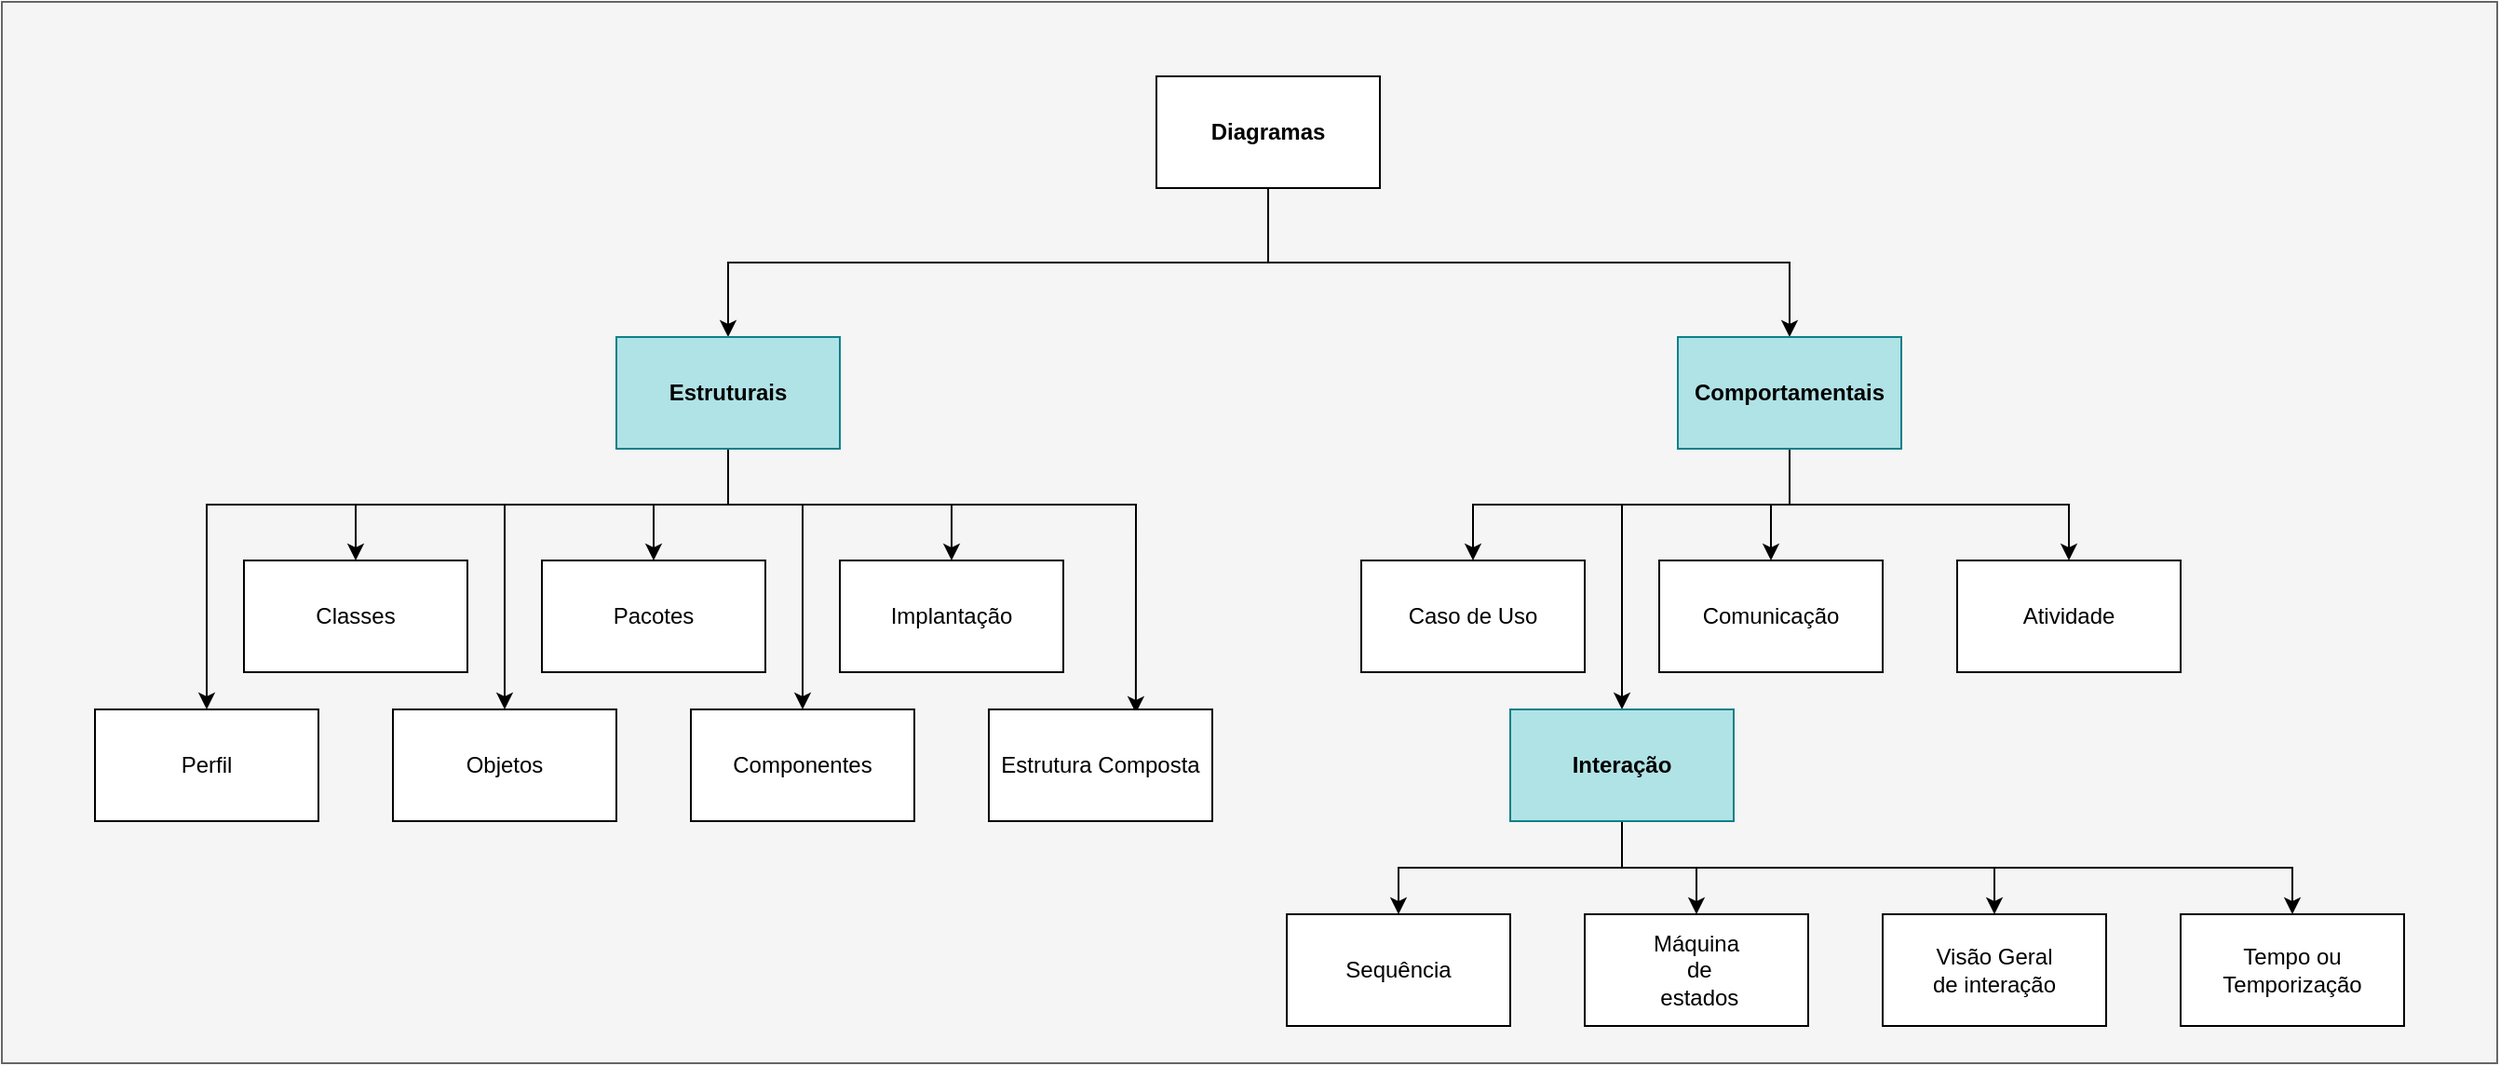 <mxfile version="16.2.4" type="github">
  <diagram id="-Zs6IMRvJbEqUA_x1sDD" name="Page-1">
    <mxGraphModel dx="2272" dy="772" grid="1" gridSize="10" guides="1" tooltips="1" connect="1" arrows="1" fold="1" page="1" pageScale="1" pageWidth="850" pageHeight="1100" math="0" shadow="0">
      <root>
        <mxCell id="0" />
        <mxCell id="1" parent="0" />
        <mxCell id="a3Gq_rASKQ31gIR8x6Hf-35" value="" style="rounded=0;whiteSpace=wrap;html=1;fillColor=#f5f5f5;fontColor=#333333;strokeColor=#666666;" vertex="1" parent="1">
          <mxGeometry x="-130" y="280" width="1340" height="570" as="geometry" />
        </mxCell>
        <mxCell id="a3Gq_rASKQ31gIR8x6Hf-16" style="edgeStyle=orthogonalEdgeStyle;rounded=0;orthogonalLoop=1;jettySize=auto;html=1;exitX=0.5;exitY=1;exitDx=0;exitDy=0;" edge="1" parent="1" source="a3Gq_rASKQ31gIR8x6Hf-1" target="a3Gq_rASKQ31gIR8x6Hf-2">
          <mxGeometry relative="1" as="geometry" />
        </mxCell>
        <mxCell id="a3Gq_rASKQ31gIR8x6Hf-17" style="edgeStyle=orthogonalEdgeStyle;rounded=0;orthogonalLoop=1;jettySize=auto;html=1;exitX=0.5;exitY=1;exitDx=0;exitDy=0;" edge="1" parent="1" source="a3Gq_rASKQ31gIR8x6Hf-1" target="a3Gq_rASKQ31gIR8x6Hf-3">
          <mxGeometry relative="1" as="geometry" />
        </mxCell>
        <mxCell id="a3Gq_rASKQ31gIR8x6Hf-1" value="Diagramas" style="rounded=0;whiteSpace=wrap;html=1;fontStyle=1" vertex="1" parent="1">
          <mxGeometry x="490" y="320" width="120" height="60" as="geometry" />
        </mxCell>
        <mxCell id="a3Gq_rASKQ31gIR8x6Hf-10" style="edgeStyle=orthogonalEdgeStyle;rounded=0;orthogonalLoop=1;jettySize=auto;html=1;entryX=0.5;entryY=0;entryDx=0;entryDy=0;exitX=0.5;exitY=1;exitDx=0;exitDy=0;" edge="1" parent="1" source="a3Gq_rASKQ31gIR8x6Hf-2" target="a3Gq_rASKQ31gIR8x6Hf-4">
          <mxGeometry relative="1" as="geometry" />
        </mxCell>
        <mxCell id="a3Gq_rASKQ31gIR8x6Hf-11" style="edgeStyle=orthogonalEdgeStyle;rounded=0;orthogonalLoop=1;jettySize=auto;html=1;entryX=0.5;entryY=0;entryDx=0;entryDy=0;" edge="1" parent="1" source="a3Gq_rASKQ31gIR8x6Hf-2" target="a3Gq_rASKQ31gIR8x6Hf-5">
          <mxGeometry relative="1" as="geometry">
            <Array as="points">
              <mxPoint x="260" y="550" />
              <mxPoint x="140" y="550" />
            </Array>
          </mxGeometry>
        </mxCell>
        <mxCell id="a3Gq_rASKQ31gIR8x6Hf-12" style="edgeStyle=orthogonalEdgeStyle;rounded=0;orthogonalLoop=1;jettySize=auto;html=1;entryX=0.5;entryY=0;entryDx=0;entryDy=0;" edge="1" parent="1" source="a3Gq_rASKQ31gIR8x6Hf-2" target="a3Gq_rASKQ31gIR8x6Hf-6">
          <mxGeometry relative="1" as="geometry" />
        </mxCell>
        <mxCell id="a3Gq_rASKQ31gIR8x6Hf-13" style="edgeStyle=orthogonalEdgeStyle;rounded=0;orthogonalLoop=1;jettySize=auto;html=1;exitX=0.5;exitY=1;exitDx=0;exitDy=0;" edge="1" parent="1" source="a3Gq_rASKQ31gIR8x6Hf-2" target="a3Gq_rASKQ31gIR8x6Hf-8">
          <mxGeometry relative="1" as="geometry" />
        </mxCell>
        <mxCell id="a3Gq_rASKQ31gIR8x6Hf-14" style="edgeStyle=orthogonalEdgeStyle;rounded=0;orthogonalLoop=1;jettySize=auto;html=1;entryX=0.5;entryY=0;entryDx=0;entryDy=0;" edge="1" parent="1" source="a3Gq_rASKQ31gIR8x6Hf-2" target="a3Gq_rASKQ31gIR8x6Hf-7">
          <mxGeometry relative="1" as="geometry">
            <Array as="points">
              <mxPoint x="260" y="550" />
              <mxPoint x="300" y="550" />
            </Array>
          </mxGeometry>
        </mxCell>
        <mxCell id="a3Gq_rASKQ31gIR8x6Hf-15" style="edgeStyle=orthogonalEdgeStyle;rounded=0;orthogonalLoop=1;jettySize=auto;html=1;entryX=0.658;entryY=0.033;entryDx=0;entryDy=0;entryPerimeter=0;exitX=0.5;exitY=1;exitDx=0;exitDy=0;" edge="1" parent="1" source="a3Gq_rASKQ31gIR8x6Hf-2" target="a3Gq_rASKQ31gIR8x6Hf-9">
          <mxGeometry relative="1" as="geometry">
            <Array as="points">
              <mxPoint x="260" y="550" />
              <mxPoint x="479" y="550" />
            </Array>
          </mxGeometry>
        </mxCell>
        <mxCell id="a3Gq_rASKQ31gIR8x6Hf-34" style="edgeStyle=orthogonalEdgeStyle;rounded=0;orthogonalLoop=1;jettySize=auto;html=1;" edge="1" parent="1" source="a3Gq_rASKQ31gIR8x6Hf-2" target="a3Gq_rASKQ31gIR8x6Hf-33">
          <mxGeometry relative="1" as="geometry">
            <Array as="points">
              <mxPoint x="260" y="550" />
              <mxPoint x="-20" y="550" />
            </Array>
          </mxGeometry>
        </mxCell>
        <mxCell id="a3Gq_rASKQ31gIR8x6Hf-2" value="Estruturais" style="rounded=0;whiteSpace=wrap;html=1;fontStyle=1;fillColor=#b0e3e6;strokeColor=#0e8088;" vertex="1" parent="1">
          <mxGeometry x="200" y="460" width="120" height="60" as="geometry" />
        </mxCell>
        <mxCell id="a3Gq_rASKQ31gIR8x6Hf-25" style="edgeStyle=orthogonalEdgeStyle;rounded=0;orthogonalLoop=1;jettySize=auto;html=1;entryX=0.5;entryY=0;entryDx=0;entryDy=0;" edge="1" parent="1" source="a3Gq_rASKQ31gIR8x6Hf-3" target="a3Gq_rASKQ31gIR8x6Hf-18">
          <mxGeometry relative="1" as="geometry">
            <Array as="points">
              <mxPoint x="830" y="550" />
              <mxPoint x="660" y="550" />
            </Array>
          </mxGeometry>
        </mxCell>
        <mxCell id="a3Gq_rASKQ31gIR8x6Hf-26" style="edgeStyle=orthogonalEdgeStyle;rounded=0;orthogonalLoop=1;jettySize=auto;html=1;entryX=0.5;entryY=0;entryDx=0;entryDy=0;" edge="1" parent="1" source="a3Gq_rASKQ31gIR8x6Hf-3" target="a3Gq_rASKQ31gIR8x6Hf-36">
          <mxGeometry relative="1" as="geometry">
            <Array as="points">
              <mxPoint x="830" y="550" />
              <mxPoint x="740" y="550" />
              <mxPoint x="740" y="660" />
            </Array>
          </mxGeometry>
        </mxCell>
        <mxCell id="a3Gq_rASKQ31gIR8x6Hf-27" style="edgeStyle=orthogonalEdgeStyle;rounded=0;orthogonalLoop=1;jettySize=auto;html=1;" edge="1" parent="1" source="a3Gq_rASKQ31gIR8x6Hf-3" target="a3Gq_rASKQ31gIR8x6Hf-20">
          <mxGeometry relative="1" as="geometry" />
        </mxCell>
        <mxCell id="a3Gq_rASKQ31gIR8x6Hf-29" style="edgeStyle=orthogonalEdgeStyle;rounded=0;orthogonalLoop=1;jettySize=auto;html=1;exitX=0.5;exitY=1;exitDx=0;exitDy=0;" edge="1" parent="1" source="a3Gq_rASKQ31gIR8x6Hf-3" target="a3Gq_rASKQ31gIR8x6Hf-22">
          <mxGeometry relative="1" as="geometry" />
        </mxCell>
        <mxCell id="a3Gq_rASKQ31gIR8x6Hf-3" value="Comportamentais" style="rounded=0;whiteSpace=wrap;html=1;fontStyle=1;fillColor=#b0e3e6;strokeColor=#0e8088;" vertex="1" parent="1">
          <mxGeometry x="770" y="460" width="120" height="60" as="geometry" />
        </mxCell>
        <mxCell id="a3Gq_rASKQ31gIR8x6Hf-4" value="Classes" style="rounded=0;whiteSpace=wrap;html=1;" vertex="1" parent="1">
          <mxGeometry y="580" width="120" height="60" as="geometry" />
        </mxCell>
        <mxCell id="a3Gq_rASKQ31gIR8x6Hf-5" value="Objetos&lt;br&gt;" style="rounded=0;whiteSpace=wrap;html=1;" vertex="1" parent="1">
          <mxGeometry x="80" y="660" width="120" height="60" as="geometry" />
        </mxCell>
        <mxCell id="a3Gq_rASKQ31gIR8x6Hf-6" value="Pacotes" style="rounded=0;whiteSpace=wrap;html=1;" vertex="1" parent="1">
          <mxGeometry x="160" y="580" width="120" height="60" as="geometry" />
        </mxCell>
        <mxCell id="a3Gq_rASKQ31gIR8x6Hf-7" value="Componentes" style="rounded=0;whiteSpace=wrap;html=1;" vertex="1" parent="1">
          <mxGeometry x="240" y="660" width="120" height="60" as="geometry" />
        </mxCell>
        <mxCell id="a3Gq_rASKQ31gIR8x6Hf-8" value="Implantação" style="rounded=0;whiteSpace=wrap;html=1;" vertex="1" parent="1">
          <mxGeometry x="320" y="580" width="120" height="60" as="geometry" />
        </mxCell>
        <mxCell id="a3Gq_rASKQ31gIR8x6Hf-9" value="Estrutura Composta" style="rounded=0;whiteSpace=wrap;html=1;" vertex="1" parent="1">
          <mxGeometry x="400" y="660" width="120" height="60" as="geometry" />
        </mxCell>
        <mxCell id="a3Gq_rASKQ31gIR8x6Hf-18" value="Caso de Uso" style="rounded=0;whiteSpace=wrap;html=1;" vertex="1" parent="1">
          <mxGeometry x="600" y="580" width="120" height="60" as="geometry" />
        </mxCell>
        <mxCell id="a3Gq_rASKQ31gIR8x6Hf-19" value="Sequência" style="rounded=0;whiteSpace=wrap;html=1;" vertex="1" parent="1">
          <mxGeometry x="560" y="770" width="120" height="60" as="geometry" />
        </mxCell>
        <mxCell id="a3Gq_rASKQ31gIR8x6Hf-20" value="Comunicação" style="rounded=0;whiteSpace=wrap;html=1;" vertex="1" parent="1">
          <mxGeometry x="760" y="580" width="120" height="60" as="geometry" />
        </mxCell>
        <mxCell id="a3Gq_rASKQ31gIR8x6Hf-21" value="Máquina&lt;br&gt;&amp;nbsp;de&lt;br&gt;&amp;nbsp;estados" style="rounded=0;whiteSpace=wrap;html=1;" vertex="1" parent="1">
          <mxGeometry x="720" y="770" width="120" height="60" as="geometry" />
        </mxCell>
        <mxCell id="a3Gq_rASKQ31gIR8x6Hf-22" value="Atividade" style="rounded=0;whiteSpace=wrap;html=1;" vertex="1" parent="1">
          <mxGeometry x="920" y="580" width="120" height="60" as="geometry" />
        </mxCell>
        <mxCell id="a3Gq_rASKQ31gIR8x6Hf-23" value="Visão Geral&lt;br&gt;de interação" style="rounded=0;whiteSpace=wrap;html=1;" vertex="1" parent="1">
          <mxGeometry x="880" y="770" width="120" height="60" as="geometry" />
        </mxCell>
        <mxCell id="a3Gq_rASKQ31gIR8x6Hf-24" value="Tempo ou Temporização" style="rounded=0;whiteSpace=wrap;html=1;" vertex="1" parent="1">
          <mxGeometry x="1040" y="770" width="120" height="60" as="geometry" />
        </mxCell>
        <mxCell id="a3Gq_rASKQ31gIR8x6Hf-33" value="Perfil" style="rounded=0;whiteSpace=wrap;html=1;" vertex="1" parent="1">
          <mxGeometry x="-80" y="660" width="120" height="60" as="geometry" />
        </mxCell>
        <mxCell id="a3Gq_rASKQ31gIR8x6Hf-37" style="edgeStyle=orthogonalEdgeStyle;rounded=0;orthogonalLoop=1;jettySize=auto;html=1;" edge="1" parent="1" source="a3Gq_rASKQ31gIR8x6Hf-36" target="a3Gq_rASKQ31gIR8x6Hf-21">
          <mxGeometry relative="1" as="geometry" />
        </mxCell>
        <mxCell id="a3Gq_rASKQ31gIR8x6Hf-38" style="edgeStyle=orthogonalEdgeStyle;rounded=0;orthogonalLoop=1;jettySize=auto;html=1;entryX=0.5;entryY=0;entryDx=0;entryDy=0;" edge="1" parent="1" source="a3Gq_rASKQ31gIR8x6Hf-36" target="a3Gq_rASKQ31gIR8x6Hf-19">
          <mxGeometry relative="1" as="geometry" />
        </mxCell>
        <mxCell id="a3Gq_rASKQ31gIR8x6Hf-39" style="edgeStyle=orthogonalEdgeStyle;rounded=0;orthogonalLoop=1;jettySize=auto;html=1;exitX=0.5;exitY=1;exitDx=0;exitDy=0;" edge="1" parent="1" source="a3Gq_rASKQ31gIR8x6Hf-36" target="a3Gq_rASKQ31gIR8x6Hf-23">
          <mxGeometry relative="1" as="geometry" />
        </mxCell>
        <mxCell id="a3Gq_rASKQ31gIR8x6Hf-41" style="edgeStyle=orthogonalEdgeStyle;rounded=0;orthogonalLoop=1;jettySize=auto;html=1;exitX=0.5;exitY=1;exitDx=0;exitDy=0;" edge="1" parent="1" source="a3Gq_rASKQ31gIR8x6Hf-36" target="a3Gq_rASKQ31gIR8x6Hf-24">
          <mxGeometry relative="1" as="geometry" />
        </mxCell>
        <mxCell id="a3Gq_rASKQ31gIR8x6Hf-36" value="Interação" style="rounded=0;whiteSpace=wrap;html=1;fontStyle=1;fillColor=#b0e3e6;strokeColor=#0e8088;" vertex="1" parent="1">
          <mxGeometry x="680" y="660" width="120" height="60" as="geometry" />
        </mxCell>
      </root>
    </mxGraphModel>
  </diagram>
</mxfile>
